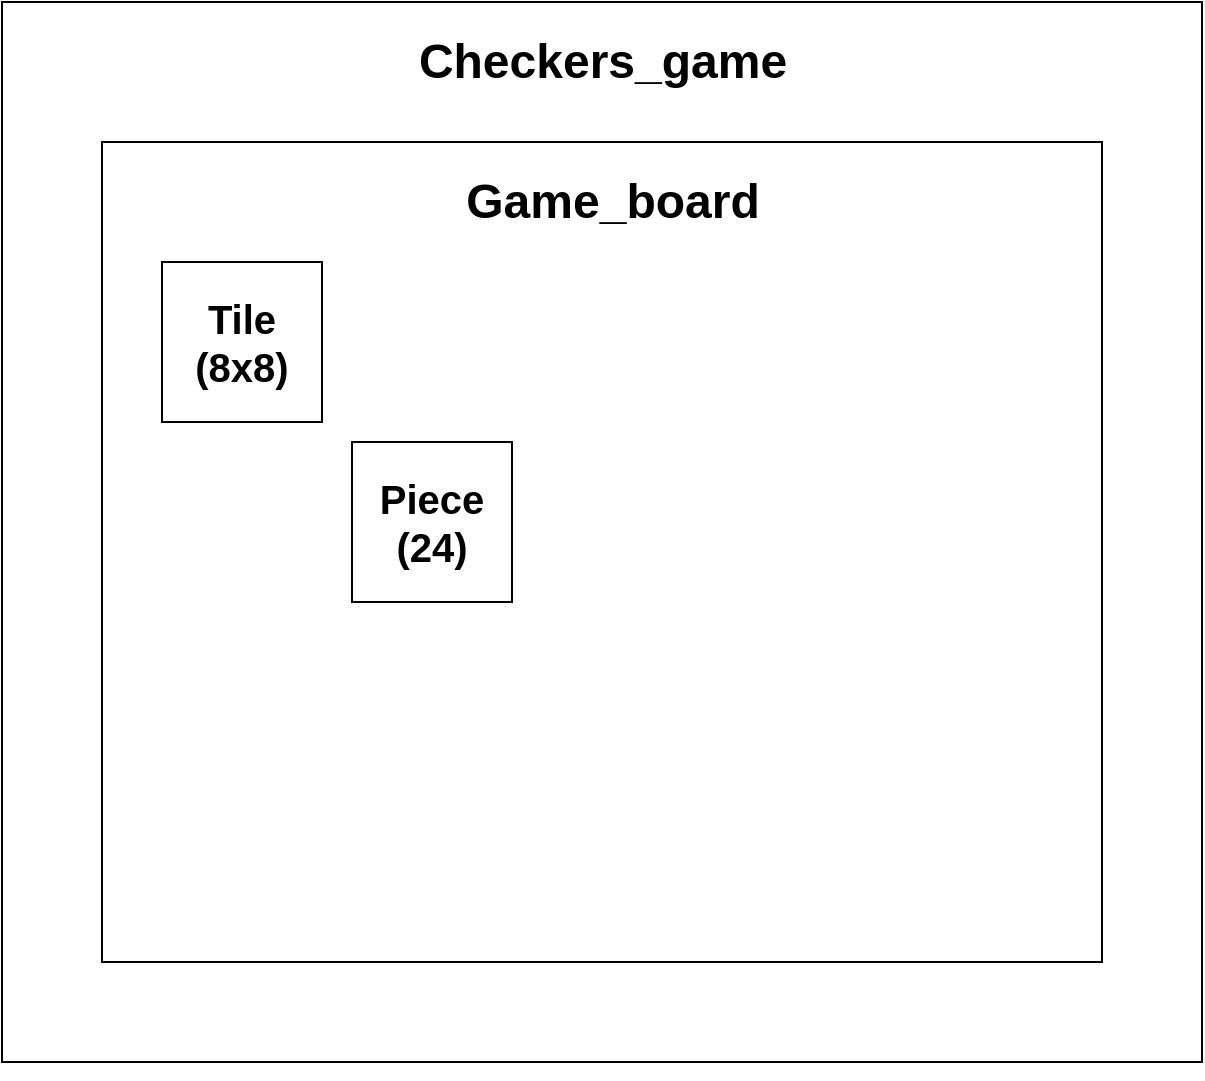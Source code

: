 <mxfile version="21.1.2" type="device">
  <diagram name="Page-1" id="G1Ihvoxtrqhs-CQGnWPi">
    <mxGraphModel dx="1098" dy="828" grid="1" gridSize="10" guides="1" tooltips="1" connect="1" arrows="1" fold="1" page="1" pageScale="1" pageWidth="850" pageHeight="1100" math="0" shadow="0">
      <root>
        <mxCell id="0" />
        <mxCell id="1" parent="0" />
        <mxCell id="_aXrcKMIPECLwmllo1DJ-1" value="" style="rounded=0;whiteSpace=wrap;html=1;" vertex="1" parent="1">
          <mxGeometry x="120" y="80" width="600" height="530" as="geometry" />
        </mxCell>
        <mxCell id="_aXrcKMIPECLwmllo1DJ-2" value="Checkers_game" style="text;strokeColor=none;fillColor=none;html=1;fontSize=24;fontStyle=1;verticalAlign=middle;align=center;" vertex="1" parent="1">
          <mxGeometry x="370" y="90" width="100" height="40" as="geometry" />
        </mxCell>
        <mxCell id="_aXrcKMIPECLwmllo1DJ-3" value="" style="rounded=0;whiteSpace=wrap;html=1;" vertex="1" parent="1">
          <mxGeometry x="170" y="150" width="500" height="410" as="geometry" />
        </mxCell>
        <mxCell id="_aXrcKMIPECLwmllo1DJ-4" style="edgeStyle=orthogonalEdgeStyle;rounded=0;orthogonalLoop=1;jettySize=auto;html=1;exitX=0.5;exitY=1;exitDx=0;exitDy=0;" edge="1" parent="1" source="_aXrcKMIPECLwmllo1DJ-1" target="_aXrcKMIPECLwmllo1DJ-1">
          <mxGeometry relative="1" as="geometry" />
        </mxCell>
        <mxCell id="_aXrcKMIPECLwmllo1DJ-5" value="Game_board" style="text;strokeColor=none;fillColor=none;html=1;fontSize=24;fontStyle=1;verticalAlign=middle;align=center;" vertex="1" parent="1">
          <mxGeometry x="375" y="160" width="100" height="40" as="geometry" />
        </mxCell>
        <mxCell id="_aXrcKMIPECLwmllo1DJ-6" value="&lt;b&gt;&lt;font style=&quot;font-size: 20px;&quot;&gt;Tile&lt;br&gt;(8x8)&lt;br&gt;&lt;/font&gt;&lt;/b&gt;" style="whiteSpace=wrap;html=1;aspect=fixed;" vertex="1" parent="1">
          <mxGeometry x="200" y="210" width="80" height="80" as="geometry" />
        </mxCell>
        <mxCell id="_aXrcKMIPECLwmllo1DJ-7" value="&lt;b&gt;&lt;font style=&quot;font-size: 20px;&quot;&gt;Piece&lt;br&gt;(24)&lt;br&gt;&lt;/font&gt;&lt;/b&gt;" style="whiteSpace=wrap;html=1;aspect=fixed;" vertex="1" parent="1">
          <mxGeometry x="295" y="300" width="80" height="80" as="geometry" />
        </mxCell>
      </root>
    </mxGraphModel>
  </diagram>
</mxfile>
